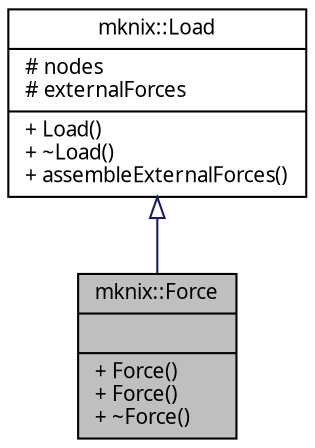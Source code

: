 digraph G
{
  edge [fontname="FreeSans.ttf",fontsize=10,labelfontname="FreeSans.ttf",labelfontsize=10];
  node [fontname="FreeSans.ttf",fontsize=10,shape=record];
  Node1 [label="{mknix::Force\n||+ Force()\l+ Force()\l+ ~Force()\l}",height=0.2,width=0.4,color="black", fillcolor="grey75", style="filled" fontcolor="black"];
  Node2 -> Node1 [dir=back,color="midnightblue",fontsize=10,style="solid",arrowtail="empty"];
  Node2 [label="{mknix::Load\n|# nodes\l# externalForces\l|+ Load()\l+ ~Load()\l+ assembleExternalForces()\l}",height=0.2,width=0.4,color="black", fillcolor="white", style="filled",URL="$classmknix_1_1Load.html"];
}
